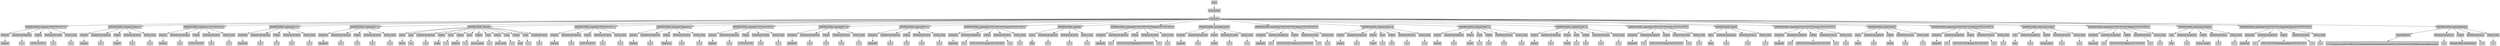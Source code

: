 digraph "Arbol de derivación" {
	bgcolor=white fontname=Helvetica fontsize=12 rankdir=TB
	node [color=lightgray fontcolor=black shape=rectangle style=filled]
	"07880ef6-793e-11ee-8f77-089798b85202" [label=Inicio color=gray]
	"07899595-793e-11ee-a2f5-089798b85202" [label="Instrucción" color=gray]
	"07899596-793e-11ee-ab12-089798b85202" [label=Instrucciones color=gray]
	"07880ef6-793e-11ee-8f77-089798b85202" -> "07899596-793e-11ee-ab12-089798b85202" [color=black]
	"07899596-793e-11ee-ab12-089798b85202" -> "07899595-793e-11ee-a2f5-089798b85202" [color=black]
	"07899597-793e-11ee-b7fc-089798b85202" [label=imprimir color=gray]
	"07899598-793e-11ee-ae69-089798b85202" [label=imprimir color=gray]
	"07899597-793e-11ee-b7fc-089798b85202" -> "07899598-793e-11ee-ae69-089798b85202" [color=black]
	"07899599-793e-11ee-9423-089798b85202" [label="Paréntesis de apertura" color=gray]
	"0789959a-793e-11ee-a6a1-089798b85202" [label="(" color=gray]
	"07899599-793e-11ee-9423-089798b85202" -> "0789959a-793e-11ee-a6a1-089798b85202" [color=black]
	"0789959b-793e-11ee-a8d5-089798b85202" [label=Cadena color=gray]
	"0789959c-793e-11ee-8426-089798b85202" [label="\"/***** ***** ***** \"" color=gray]
	"0789959b-793e-11ee-a8d5-089798b85202" -> "0789959c-793e-11ee-8426-089798b85202" [color=black]
	"0789959d-793e-11ee-bfff-089798b85202" [label="Paréntesis de cierre" color=gray]
	"0789959e-793e-11ee-8236-089798b85202" [label=")" color=gray]
	"0789959d-793e-11ee-bfff-089798b85202" -> "0789959e-793e-11ee-8236-089798b85202" [color=black]
	"0789959f-793e-11ee-a670-089798b85202" [label="Punto y coma" color=gray]
	"078995a0-793e-11ee-b44a-089798b85202" [label=";" color=gray]
	"0789959f-793e-11ee-a670-089798b85202" -> "078995a0-793e-11ee-b44a-089798b85202" [color=black]
	"0789bcaa-793e-11ee-9c64-089798b85202" [label="[INSTRUCCIÓN] - imprimir(\"\"/***** ***** ***** \"\")" color=gray]
	"0789bcaa-793e-11ee-9c64-089798b85202" -> "07899597-793e-11ee-b7fc-089798b85202" [color=black]
	"0789bcaa-793e-11ee-9c64-089798b85202" -> "07899599-793e-11ee-9423-089798b85202" [color=black]
	"0789bcaa-793e-11ee-9c64-089798b85202" -> "0789959b-793e-11ee-a8d5-089798b85202" [color=black]
	"0789bcaa-793e-11ee-9c64-089798b85202" -> "0789959d-793e-11ee-bfff-089798b85202" [color=black]
	"0789bcaa-793e-11ee-9c64-089798b85202" -> "0789959f-793e-11ee-a670-089798b85202" [color=black]
	"07899595-793e-11ee-a2f5-089798b85202" -> "0789bcaa-793e-11ee-9c64-089798b85202" [color=black]
	"0789bcab-793e-11ee-9ed0-089798b85202" [label=imprimir color=gray]
	"0789bcac-793e-11ee-adba-089798b85202" [label=imprimir color=gray]
	"0789bcab-793e-11ee-9ed0-089798b85202" -> "0789bcac-793e-11ee-adba-089798b85202" [color=black]
	"0789bcad-793e-11ee-aaa7-089798b85202" [label="Paréntesis de apertura" color=gray]
	"0789bcae-793e-11ee-aa10-089798b85202" [label="(" color=gray]
	"0789bcad-793e-11ee-aaa7-089798b85202" -> "0789bcae-793e-11ee-aa10-089798b85202" [color=black]
	"0789bcaf-793e-11ee-9d1f-089798b85202" [label=Cadena color=gray]
	"0789bcb0-793e-11ee-9248-089798b85202" [label="\"Claves\"" color=gray]
	"0789bcaf-793e-11ee-9d1f-089798b85202" -> "0789bcb0-793e-11ee-9248-089798b85202" [color=black]
	"0789bcb1-793e-11ee-9578-089798b85202" [label="Paréntesis de cierre" color=gray]
	"0789bcb2-793e-11ee-b2e4-089798b85202" [label=")" color=gray]
	"0789bcb1-793e-11ee-9578-089798b85202" -> "0789bcb2-793e-11ee-b2e4-089798b85202" [color=black]
	"0789bcb3-793e-11ee-abf1-089798b85202" [label="Punto y coma" color=gray]
	"0789bcb4-793e-11ee-b78d-089798b85202" [label=";" color=gray]
	"0789bcb3-793e-11ee-abf1-089798b85202" -> "0789bcb4-793e-11ee-b78d-089798b85202" [color=black]
	"0789bcb5-793e-11ee-8ef4-089798b85202" [label="[INSTRUCCIÓN] - imprimir(\"\"Claves\"\")" color=gray]
	"0789bcb5-793e-11ee-8ef4-089798b85202" -> "0789bcab-793e-11ee-9ed0-089798b85202" [color=black]
	"0789bcb5-793e-11ee-8ef4-089798b85202" -> "0789bcad-793e-11ee-aaa7-089798b85202" [color=black]
	"0789bcb5-793e-11ee-8ef4-089798b85202" -> "0789bcaf-793e-11ee-9d1f-089798b85202" [color=black]
	"0789bcb5-793e-11ee-8ef4-089798b85202" -> "0789bcb1-793e-11ee-9578-089798b85202" [color=black]
	"0789bcb5-793e-11ee-8ef4-089798b85202" -> "0789bcb3-793e-11ee-abf1-089798b85202" [color=black]
	"07899595-793e-11ee-a2f5-089798b85202" -> "0789bcb5-793e-11ee-8ef4-089798b85202" [color=black]
	"0789bcb6-793e-11ee-a6d3-089798b85202" [label=imprimir color=gray]
	"0789bcb7-793e-11ee-9401-089798b85202" [label=imprimir color=gray]
	"0789bcb6-793e-11ee-a6d3-089798b85202" -> "0789bcb7-793e-11ee-9401-089798b85202" [color=black]
	"0789bcb8-793e-11ee-be1c-089798b85202" [label="Paréntesis de apertura" color=gray]
	"0789bcb9-793e-11ee-9277-089798b85202" [label="(" color=gray]
	"0789bcb8-793e-11ee-be1c-089798b85202" -> "0789bcb9-793e-11ee-9277-089798b85202" [color=black]
	"0789bcba-793e-11ee-b20f-089798b85202" [label=Cadena color=gray]
	"0789bcbb-793e-11ee-9b88-089798b85202" [label="\" ***** ***** *****\"" color=gray]
	"0789bcba-793e-11ee-b20f-089798b85202" -> "0789bcbb-793e-11ee-9b88-089798b85202" [color=black]
	"0789bcbc-793e-11ee-b2ae-089798b85202" [label="Paréntesis de cierre" color=gray]
	"0789e3b1-793e-11ee-b6a8-089798b85202" [label=")" color=gray]
	"0789bcbc-793e-11ee-b2ae-089798b85202" -> "0789e3b1-793e-11ee-b6a8-089798b85202" [color=black]
	"0789e3b2-793e-11ee-b72e-089798b85202" [label="Punto y coma" color=gray]
	"0789e3b3-793e-11ee-8291-089798b85202" [label=";" color=gray]
	"0789e3b2-793e-11ee-b72e-089798b85202" -> "0789e3b3-793e-11ee-8291-089798b85202" [color=black]
	"0789e3b4-793e-11ee-a3a1-089798b85202" [label="[INSTRUCCIÓN] - imprimir(\"\" ***** ***** *****\"\")" color=gray]
	"0789e3b4-793e-11ee-a3a1-089798b85202" -> "0789bcb6-793e-11ee-a6d3-089798b85202" [color=black]
	"0789e3b4-793e-11ee-a3a1-089798b85202" -> "0789bcb8-793e-11ee-be1c-089798b85202" [color=black]
	"0789e3b4-793e-11ee-a3a1-089798b85202" -> "0789bcba-793e-11ee-b20f-089798b85202" [color=black]
	"0789e3b4-793e-11ee-a3a1-089798b85202" -> "0789bcbc-793e-11ee-b2ae-089798b85202" [color=black]
	"0789e3b4-793e-11ee-a3a1-089798b85202" -> "0789e3b2-793e-11ee-b72e-089798b85202" [color=black]
	"07899595-793e-11ee-a2f5-089798b85202" -> "0789e3b4-793e-11ee-a3a1-089798b85202" [color=black]
	"0789e3b5-793e-11ee-8abf-089798b85202" [label=imprimirln color=gray]
	"0789e3b6-793e-11ee-94de-089798b85202" [label=imprimirln color=gray]
	"0789e3b5-793e-11ee-8abf-089798b85202" -> "0789e3b6-793e-11ee-94de-089798b85202" [color=black]
	"0789e3b7-793e-11ee-bc2a-089798b85202" [label="Paréntesis de apertura" color=gray]
	"0789e3b8-793e-11ee-990d-089798b85202" [label="(" color=gray]
	"0789e3b7-793e-11ee-bc2a-089798b85202" -> "0789e3b8-793e-11ee-990d-089798b85202" [color=black]
	"0789e3b9-793e-11ee-a2c9-089798b85202" [label=Cadena color=gray]
	"0789e3ba-793e-11ee-83f2-089798b85202" [label="\" \"" color=gray]
	"0789e3b9-793e-11ee-a2c9-089798b85202" -> "0789e3ba-793e-11ee-83f2-089798b85202" [color=black]
	"0789e3bb-793e-11ee-b4ca-089798b85202" [label="Paréntesis de cierre" color=gray]
	"0789e3bc-793e-11ee-a9f8-089798b85202" [label=")" color=gray]
	"0789e3bb-793e-11ee-b4ca-089798b85202" -> "0789e3bc-793e-11ee-a9f8-089798b85202" [color=black]
	"0789e3bd-793e-11ee-91a4-089798b85202" [label="Punto y coma" color=gray]
	"0789e3be-793e-11ee-a97f-089798b85202" [label=";" color=gray]
	"0789e3bd-793e-11ee-91a4-089798b85202" -> "0789e3be-793e-11ee-a97f-089798b85202" [color=black]
	"0789e3bf-793e-11ee-a5f1-089798b85202" [label="[INSTRUCCIÓN] - imprimirln(\"\" \"\")" color=gray]
	"0789e3bf-793e-11ee-a5f1-089798b85202" -> "0789e3b5-793e-11ee-8abf-089798b85202" [color=black]
	"0789e3bf-793e-11ee-a5f1-089798b85202" -> "0789e3b7-793e-11ee-bc2a-089798b85202" [color=black]
	"0789e3bf-793e-11ee-a5f1-089798b85202" -> "0789e3b9-793e-11ee-a2c9-089798b85202" [color=black]
	"0789e3bf-793e-11ee-a5f1-089798b85202" -> "0789e3bb-793e-11ee-b4ca-089798b85202" [color=black]
	"0789e3bf-793e-11ee-a5f1-089798b85202" -> "0789e3bd-793e-11ee-91a4-089798b85202" [color=black]
	"07899595-793e-11ee-a2f5-089798b85202" -> "0789e3bf-793e-11ee-a5f1-089798b85202" [color=black]
	"0789e3c0-793e-11ee-933c-089798b85202" [label=imprimirln color=gray]
	"0789e3c1-793e-11ee-9874-089798b85202" [label=imprimirln color=gray]
	"0789e3c0-793e-11ee-933c-089798b85202" -> "0789e3c1-793e-11ee-9874-089798b85202" [color=black]
	"0789e3c2-793e-11ee-a4a3-089798b85202" [label="Paréntesis de apertura" color=gray]
	"0789e3c3-793e-11ee-99fd-089798b85202" [label="(" color=gray]
	"0789e3c2-793e-11ee-a4a3-089798b85202" -> "0789e3c3-793e-11ee-99fd-089798b85202" [color=black]
	"0789e3c4-793e-11ee-bb34-089798b85202" [label=Cadena color=gray]
	"078a0ac1-793e-11ee-b55d-089798b85202" [label="\" \"" color=gray]
	"0789e3c4-793e-11ee-bb34-089798b85202" -> "078a0ac1-793e-11ee-b55d-089798b85202" [color=black]
	"078a0ac2-793e-11ee-bbb6-089798b85202" [label="Paréntesis de cierre" color=gray]
	"078a0ac3-793e-11ee-a710-089798b85202" [label=")" color=gray]
	"078a0ac2-793e-11ee-bbb6-089798b85202" -> "078a0ac3-793e-11ee-a710-089798b85202" [color=black]
	"078a0ac4-793e-11ee-b475-089798b85202" [label="Punto y coma" color=gray]
	"078a0ac5-793e-11ee-955b-089798b85202" [label=";" color=gray]
	"078a0ac4-793e-11ee-b475-089798b85202" -> "078a0ac5-793e-11ee-955b-089798b85202" [color=black]
	"078a0ac6-793e-11ee-9d11-089798b85202" [label="[INSTRUCCIÓN] - imprimirln(\"\" \"\")" color=gray]
	"078a0ac6-793e-11ee-9d11-089798b85202" -> "0789e3c0-793e-11ee-933c-089798b85202" [color=black]
	"078a0ac6-793e-11ee-9d11-089798b85202" -> "0789e3c2-793e-11ee-a4a3-089798b85202" [color=black]
	"078a0ac6-793e-11ee-9d11-089798b85202" -> "0789e3c4-793e-11ee-bb34-089798b85202" [color=black]
	"078a0ac6-793e-11ee-9d11-089798b85202" -> "078a0ac2-793e-11ee-bbb6-089798b85202" [color=black]
	"078a0ac6-793e-11ee-9d11-089798b85202" -> "078a0ac4-793e-11ee-b475-089798b85202" [color=black]
	"07899595-793e-11ee-a2f5-089798b85202" -> "078a0ac6-793e-11ee-9d11-089798b85202" [color=black]
	"078a0ac7-793e-11ee-ba32-089798b85202" [label="[INSTRUCCIÓN] - Claves[]" color=gray]
	"078a0ac8-793e-11ee-bff0-089798b85202" [label=Claves color=gray]
	"078a0ac9-793e-11ee-b1ca-089798b85202" [label=Claves color=gray]
	"078a0ac7-793e-11ee-ba32-089798b85202" -> "078a0ac9-793e-11ee-b1ca-089798b85202" [color=black]
	"07899595-793e-11ee-a2f5-089798b85202" -> "078a0ac7-793e-11ee-ba32-089798b85202" [color=black]
	"078a0ac9-793e-11ee-b1ca-089798b85202" -> "078a0ac8-793e-11ee-bff0-089798b85202" [color=black]
	"078a0aca-793e-11ee-9bd5-089798b85202" [label=Igual color=gray]
	"078a0acb-793e-11ee-b0ae-089798b85202" [label="=" color=gray]
	"078a0aca-793e-11ee-9bd5-089798b85202" -> "078a0acb-793e-11ee-b0ae-089798b85202" [color=black]
	"078a0ac7-793e-11ee-ba32-089798b85202" -> "078a0aca-793e-11ee-9bd5-089798b85202" [color=black]
	"078a0acc-793e-11ee-a574-089798b85202" [label="Corchete de apertura" color=gray]
	"078a0acd-793e-11ee-bbf6-089798b85202" [label="[" color=gray]
	"078a0acc-793e-11ee-a574-089798b85202" -> "078a0acd-793e-11ee-bbf6-089798b85202" [color=black]
	"078a0ac7-793e-11ee-ba32-089798b85202" -> "078a0acc-793e-11ee-a574-089798b85202" [color=black]
	"078a0ace-793e-11ee-8fc9-089798b85202" [label=Cadena color=gray]
	"078a0acf-793e-11ee-932b-089798b85202" [label=Coma color=gray]
	"078a0ad0-793e-11ee-baea-089798b85202" [label=codigo color=gray]
	"078a0ad1-793e-11ee-aa12-089798b85202" [label="," color=gray]
	"078a0ac7-793e-11ee-ba32-089798b85202" -> "078a0ace-793e-11ee-8fc9-089798b85202" [color=black]
	"078a0ac7-793e-11ee-ba32-089798b85202" -> "078a0acf-793e-11ee-932b-089798b85202" [color=black]
	"078a0ace-793e-11ee-8fc9-089798b85202" -> "078a0ad0-793e-11ee-baea-089798b85202" [color=black]
	"078a0acf-793e-11ee-932b-089798b85202" -> "078a0ad1-793e-11ee-aa12-089798b85202" [color=black]
	"078a0ad2-793e-11ee-8833-089798b85202" [label=Cadena color=gray]
	"078a0ad3-793e-11ee-95bf-089798b85202" [label=Coma color=gray]
	"078a0ad4-793e-11ee-a786-089798b85202" [label=producto color=gray]
	"078a0ad5-793e-11ee-9621-089798b85202" [label="," color=gray]
	"078a0ac7-793e-11ee-ba32-089798b85202" -> "078a0ad2-793e-11ee-8833-089798b85202" [color=black]
	"078a0ac7-793e-11ee-ba32-089798b85202" -> "078a0ad3-793e-11ee-95bf-089798b85202" [color=black]
	"078a0ad2-793e-11ee-8833-089798b85202" -> "078a0ad4-793e-11ee-a786-089798b85202" [color=black]
	"078a0ad3-793e-11ee-95bf-089798b85202" -> "078a0ad5-793e-11ee-9621-089798b85202" [color=black]
	"078a31d1-793e-11ee-ac77-089798b85202" [label=Cadena color=gray]
	"078a31d2-793e-11ee-924a-089798b85202" [label=Coma color=gray]
	"078a31d3-793e-11ee-bdd5-089798b85202" [label=precio_compra color=gray]
	"078a31d4-793e-11ee-9915-089798b85202" [label="," color=gray]
	"078a0ac7-793e-11ee-ba32-089798b85202" -> "078a31d1-793e-11ee-ac77-089798b85202" [color=black]
	"078a0ac7-793e-11ee-ba32-089798b85202" -> "078a31d2-793e-11ee-924a-089798b85202" [color=black]
	"078a31d1-793e-11ee-ac77-089798b85202" -> "078a31d3-793e-11ee-bdd5-089798b85202" [color=black]
	"078a31d2-793e-11ee-924a-089798b85202" -> "078a31d4-793e-11ee-9915-089798b85202" [color=black]
	"078a31d5-793e-11ee-b639-089798b85202" [label=Cadena color=gray]
	"078a31d6-793e-11ee-92c2-089798b85202" [label=Coma color=gray]
	"078a31d7-793e-11ee-bf3e-089798b85202" [label=precio_venta color=gray]
	"078a31d8-793e-11ee-9f38-089798b85202" [label="," color=gray]
	"078a0ac7-793e-11ee-ba32-089798b85202" -> "078a31d5-793e-11ee-b639-089798b85202" [color=black]
	"078a0ac7-793e-11ee-ba32-089798b85202" -> "078a31d6-793e-11ee-92c2-089798b85202" [color=black]
	"078a31d5-793e-11ee-b639-089798b85202" -> "078a31d7-793e-11ee-bf3e-089798b85202" [color=black]
	"078a31d6-793e-11ee-92c2-089798b85202" -> "078a31d8-793e-11ee-9f38-089798b85202" [color=black]
	"078a31d9-793e-11ee-9aae-089798b85202" [label=Cadena color=gray]
	"078a31da-793e-11ee-b56a-089798b85202" [label=Coma color=gray]
	"078a31db-793e-11ee-8da3-089798b85202" [label=stock color=gray]
	"078a31dc-793e-11ee-bd33-089798b85202" [label="," color=gray]
	"078a0ac7-793e-11ee-ba32-089798b85202" -> "078a31d9-793e-11ee-9aae-089798b85202" [color=black]
	"078a0ac7-793e-11ee-ba32-089798b85202" -> "078a31da-793e-11ee-b56a-089798b85202" [color=black]
	"078a31d9-793e-11ee-9aae-089798b85202" -> "078a31db-793e-11ee-8da3-089798b85202" [color=black]
	"078a31da-793e-11ee-b56a-089798b85202" -> "078a31dc-793e-11ee-bd33-089798b85202" [color=black]
	"078a31dd-793e-11ee-bf49-089798b85202" [label="Corchete de cierre" color=gray]
	"078a31de-793e-11ee-8f11-089798b85202" [label="]" color=gray]
	"078a0ac7-793e-11ee-ba32-089798b85202" -> "078a31dd-793e-11ee-bf49-089798b85202" [color=black]
	"078a31dd-793e-11ee-bf49-089798b85202" -> "078a31de-793e-11ee-8f11-089798b85202" [color=black]
	"078a31df-793e-11ee-b8e9-089798b85202" [label=imprimir color=gray]
	"078a31e0-793e-11ee-8110-089798b85202" [label=imprimir color=gray]
	"078a31df-793e-11ee-b8e9-089798b85202" -> "078a31e0-793e-11ee-8110-089798b85202" [color=black]
	"078a31e1-793e-11ee-b7d3-089798b85202" [label="Paréntesis de apertura" color=gray]
	"078a31e2-793e-11ee-8e2b-089798b85202" [label="(" color=gray]
	"078a31e1-793e-11ee-b7d3-089798b85202" -> "078a31e2-793e-11ee-8e2b-089798b85202" [color=black]
	"078a31e3-793e-11ee-9c56-089798b85202" [label=Cadena color=gray]
	"078a58e4-793e-11ee-ab6c-089798b85202" [label="\"/***** ***** ***** \"" color=gray]
	"078a31e3-793e-11ee-9c56-089798b85202" -> "078a58e4-793e-11ee-ab6c-089798b85202" [color=black]
	"078a58e5-793e-11ee-be99-089798b85202" [label="Paréntesis de cierre" color=gray]
	"078a58e6-793e-11ee-abb4-089798b85202" [label=")" color=gray]
	"078a58e5-793e-11ee-be99-089798b85202" -> "078a58e6-793e-11ee-abb4-089798b85202" [color=black]
	"078a58e7-793e-11ee-a5b0-089798b85202" [label="Punto y coma" color=gray]
	"078a58e8-793e-11ee-b052-089798b85202" [label=";" color=gray]
	"078a58e7-793e-11ee-a5b0-089798b85202" -> "078a58e8-793e-11ee-b052-089798b85202" [color=black]
	"078a58e9-793e-11ee-b5f7-089798b85202" [label="[INSTRUCCIÓN] - imprimir(\"\"/***** ***** ***** \"\")" color=gray]
	"078a58e9-793e-11ee-b5f7-089798b85202" -> "078a31df-793e-11ee-b8e9-089798b85202" [color=black]
	"078a58e9-793e-11ee-b5f7-089798b85202" -> "078a31e1-793e-11ee-b7d3-089798b85202" [color=black]
	"078a58e9-793e-11ee-b5f7-089798b85202" -> "078a31e3-793e-11ee-9c56-089798b85202" [color=black]
	"078a58e9-793e-11ee-b5f7-089798b85202" -> "078a58e5-793e-11ee-be99-089798b85202" [color=black]
	"078a58e9-793e-11ee-b5f7-089798b85202" -> "078a58e7-793e-11ee-a5b0-089798b85202" [color=black]
	"07899595-793e-11ee-a2f5-089798b85202" -> "078a58e9-793e-11ee-b5f7-089798b85202" [color=black]
	"078a58ea-793e-11ee-bfe2-089798b85202" [label=imprimir color=gray]
	"078a58eb-793e-11ee-91d8-089798b85202" [label=imprimir color=gray]
	"078a58ea-793e-11ee-bfe2-089798b85202" -> "078a58eb-793e-11ee-91d8-089798b85202" [color=black]
	"078a58ec-793e-11ee-9fd1-089798b85202" [label="Paréntesis de apertura" color=gray]
	"078a58ed-793e-11ee-a22a-089798b85202" [label="(" color=gray]
	"078a58ec-793e-11ee-9fd1-089798b85202" -> "078a58ed-793e-11ee-a22a-089798b85202" [color=black]
	"078a58ee-793e-11ee-aa43-089798b85202" [label=Cadena color=gray]
	"078a58ef-793e-11ee-a3bf-089798b85202" [label="\"Registros\"" color=gray]
	"078a58ee-793e-11ee-aa43-089798b85202" -> "078a58ef-793e-11ee-a3bf-089798b85202" [color=black]
	"078a58f0-793e-11ee-a165-089798b85202" [label="Paréntesis de cierre" color=gray]
	"078a58f1-793e-11ee-8c25-089798b85202" [label=")" color=gray]
	"078a58f0-793e-11ee-a165-089798b85202" -> "078a58f1-793e-11ee-8c25-089798b85202" [color=black]
	"078a58f2-793e-11ee-85a3-089798b85202" [label="Punto y coma" color=gray]
	"078a58f3-793e-11ee-879b-089798b85202" [label=";" color=gray]
	"078a58f2-793e-11ee-85a3-089798b85202" -> "078a58f3-793e-11ee-879b-089798b85202" [color=black]
	"078a58f4-793e-11ee-880b-089798b85202" [label="[INSTRUCCIÓN] - imprimir(\"\"Registros\"\")" color=gray]
	"078a58f4-793e-11ee-880b-089798b85202" -> "078a58ea-793e-11ee-bfe2-089798b85202" [color=black]
	"078a58f4-793e-11ee-880b-089798b85202" -> "078a58ec-793e-11ee-9fd1-089798b85202" [color=black]
	"078a58f4-793e-11ee-880b-089798b85202" -> "078a58ee-793e-11ee-aa43-089798b85202" [color=black]
	"078a58f4-793e-11ee-880b-089798b85202" -> "078a58f0-793e-11ee-a165-089798b85202" [color=black]
	"078a58f4-793e-11ee-880b-089798b85202" -> "078a58f2-793e-11ee-85a3-089798b85202" [color=black]
	"07899595-793e-11ee-a2f5-089798b85202" -> "078a58f4-793e-11ee-880b-089798b85202" [color=black]
	"078a58f5-793e-11ee-81ce-089798b85202" [label=imprimir color=gray]
	"078a7ff2-793e-11ee-ac9f-089798b85202" [label=imprimir color=gray]
	"078a58f5-793e-11ee-81ce-089798b85202" -> "078a7ff2-793e-11ee-ac9f-089798b85202" [color=black]
	"078a7ff3-793e-11ee-870f-089798b85202" [label="Paréntesis de apertura" color=gray]
	"078a7ff4-793e-11ee-822f-089798b85202" [label="(" color=gray]
	"078a7ff3-793e-11ee-870f-089798b85202" -> "078a7ff4-793e-11ee-822f-089798b85202" [color=black]
	"078a7ff5-793e-11ee-a6f2-089798b85202" [label=Cadena color=gray]
	"078a7ff6-793e-11ee-9094-089798b85202" [label="\" ***** ***** *****\"" color=gray]
	"078a7ff5-793e-11ee-a6f2-089798b85202" -> "078a7ff6-793e-11ee-9094-089798b85202" [color=black]
	"078a7ff7-793e-11ee-9635-089798b85202" [label="Paréntesis de cierre" color=gray]
	"078a7ff8-793e-11ee-9292-089798b85202" [label=")" color=gray]
	"078a7ff7-793e-11ee-9635-089798b85202" -> "078a7ff8-793e-11ee-9292-089798b85202" [color=black]
	"078a7ff9-793e-11ee-a1d8-089798b85202" [label="Punto y coma" color=gray]
	"078a7ffa-793e-11ee-80af-089798b85202" [label=";" color=gray]
	"078a7ff9-793e-11ee-a1d8-089798b85202" -> "078a7ffa-793e-11ee-80af-089798b85202" [color=black]
	"078a7ffb-793e-11ee-8d5b-089798b85202" [label="[INSTRUCCIÓN] - imprimir(\"\" ***** ***** *****\"\")" color=gray]
	"078a7ffb-793e-11ee-8d5b-089798b85202" -> "078a58f5-793e-11ee-81ce-089798b85202" [color=black]
	"078a7ffb-793e-11ee-8d5b-089798b85202" -> "078a7ff3-793e-11ee-870f-089798b85202" [color=black]
	"078a7ffb-793e-11ee-8d5b-089798b85202" -> "078a7ff5-793e-11ee-a6f2-089798b85202" [color=black]
	"078a7ffb-793e-11ee-8d5b-089798b85202" -> "078a7ff7-793e-11ee-9635-089798b85202" [color=black]
	"078a7ffb-793e-11ee-8d5b-089798b85202" -> "078a7ff9-793e-11ee-a1d8-089798b85202" [color=black]
	"07899595-793e-11ee-a2f5-089798b85202" -> "078a7ffb-793e-11ee-8d5b-089798b85202" [color=black]
	"078a7ffc-793e-11ee-9187-089798b85202" [label=imprimirln color=gray]
	"078a7ffd-793e-11ee-8e49-089798b85202" [label=imprimirln color=gray]
	"078a7ffc-793e-11ee-9187-089798b85202" -> "078a7ffd-793e-11ee-8e49-089798b85202" [color=black]
	"078a7ffe-793e-11ee-b6bd-089798b85202" [label="Paréntesis de apertura" color=gray]
	"078a7fff-793e-11ee-a321-089798b85202" [label="(" color=gray]
	"078a7ffe-793e-11ee-b6bd-089798b85202" -> "078a7fff-793e-11ee-a321-089798b85202" [color=black]
	"078a8000-793e-11ee-9261-089798b85202" [label=Cadena color=gray]
	"078a8001-793e-11ee-90c3-089798b85202" [label="\" \"" color=gray]
	"078a8000-793e-11ee-9261-089798b85202" -> "078a8001-793e-11ee-90c3-089798b85202" [color=black]
	"078a8002-793e-11ee-870b-089798b85202" [label="Paréntesis de cierre" color=gray]
	"078a8003-793e-11ee-80d1-089798b85202" [label=")" color=gray]
	"078a8002-793e-11ee-870b-089798b85202" -> "078a8003-793e-11ee-80d1-089798b85202" [color=black]
	"078a8004-793e-11ee-a88e-089798b85202" [label="Punto y coma" color=gray]
	"078a8005-793e-11ee-ad8c-089798b85202" [label=";" color=gray]
	"078a8004-793e-11ee-a88e-089798b85202" -> "078a8005-793e-11ee-ad8c-089798b85202" [color=black]
	"078aa71f-793e-11ee-87b2-089798b85202" [label="[INSTRUCCIÓN] - imprimirln(\"\" \"\")" color=gray]
	"078aa71f-793e-11ee-87b2-089798b85202" -> "078a7ffc-793e-11ee-9187-089798b85202" [color=black]
	"078aa71f-793e-11ee-87b2-089798b85202" -> "078a7ffe-793e-11ee-b6bd-089798b85202" [color=black]
	"078aa71f-793e-11ee-87b2-089798b85202" -> "078a8000-793e-11ee-9261-089798b85202" [color=black]
	"078aa71f-793e-11ee-87b2-089798b85202" -> "078a8002-793e-11ee-870b-089798b85202" [color=black]
	"078aa71f-793e-11ee-87b2-089798b85202" -> "078a8004-793e-11ee-a88e-089798b85202" [color=black]
	"07899595-793e-11ee-a2f5-089798b85202" -> "078aa71f-793e-11ee-87b2-089798b85202" [color=black]
	"078aa720-793e-11ee-b041-089798b85202" [label=imprimirln color=gray]
	"078aa721-793e-11ee-8860-089798b85202" [label=imprimirln color=gray]
	"078aa720-793e-11ee-b041-089798b85202" -> "078aa721-793e-11ee-8860-089798b85202" [color=black]
	"078aa722-793e-11ee-be81-089798b85202" [label="Paréntesis de apertura" color=gray]
	"078aa723-793e-11ee-9aa4-089798b85202" [label="(" color=gray]
	"078aa722-793e-11ee-be81-089798b85202" -> "078aa723-793e-11ee-9aa4-089798b85202" [color=black]
	"078aa724-793e-11ee-96df-089798b85202" [label=Cadena color=gray]
	"078aa725-793e-11ee-aedc-089798b85202" [label="\" \"" color=gray]
	"078aa724-793e-11ee-96df-089798b85202" -> "078aa725-793e-11ee-aedc-089798b85202" [color=black]
	"078aa726-793e-11ee-a29a-089798b85202" [label="Paréntesis de cierre" color=gray]
	"078aa727-793e-11ee-8eb7-089798b85202" [label=")" color=gray]
	"078aa726-793e-11ee-a29a-089798b85202" -> "078aa727-793e-11ee-8eb7-089798b85202" [color=black]
	"078aa728-793e-11ee-98c6-089798b85202" [label="Punto y coma" color=gray]
	"078aa729-793e-11ee-9d69-089798b85202" [label=";" color=gray]
	"078aa728-793e-11ee-98c6-089798b85202" -> "078aa729-793e-11ee-9d69-089798b85202" [color=black]
	"078aa72a-793e-11ee-be18-089798b85202" [label="[INSTRUCCIÓN] - imprimirln(\"\" \"\")" color=gray]
	"078aa72a-793e-11ee-be18-089798b85202" -> "078aa720-793e-11ee-b041-089798b85202" [color=black]
	"078aa72a-793e-11ee-be18-089798b85202" -> "078aa722-793e-11ee-be81-089798b85202" [color=black]
	"078aa72a-793e-11ee-be18-089798b85202" -> "078aa724-793e-11ee-96df-089798b85202" [color=black]
	"078aa72a-793e-11ee-be18-089798b85202" -> "078aa726-793e-11ee-a29a-089798b85202" [color=black]
	"078aa72a-793e-11ee-be18-089798b85202" -> "078aa728-793e-11ee-98c6-089798b85202" [color=black]
	"07899595-793e-11ee-a2f5-089798b85202" -> "078aa72a-793e-11ee-be18-089798b85202" [color=black]
	"078ace15-793e-11ee-a2fd-089798b85202" [label=imprimirln color=gray]
	"078ace16-793e-11ee-98a1-089798b85202" [label=imprimirln color=gray]
	"078ace15-793e-11ee-a2fd-089798b85202" -> "078ace16-793e-11ee-98a1-089798b85202" [color=black]
	"078ace17-793e-11ee-95fb-089798b85202" [label="Paréntesis de apertura" color=gray]
	"078ace18-793e-11ee-9e18-089798b85202" [label="(" color=gray]
	"078ace17-793e-11ee-95fb-089798b85202" -> "078ace18-793e-11ee-9e18-089798b85202" [color=black]
	"078ace19-793e-11ee-aea9-089798b85202" [label=Cadena color=gray]
	"078ace1a-793e-11ee-b9f3-089798b85202" [label="\"/***** ***** ***** Conteo ***** ***** *****\"" color=gray]
	"078ace19-793e-11ee-aea9-089798b85202" -> "078ace1a-793e-11ee-b9f3-089798b85202" [color=black]
	"078ace1b-793e-11ee-9945-089798b85202" [label="Paréntesis de cierre" color=gray]
	"078ace1c-793e-11ee-bc7d-089798b85202" [label=")" color=gray]
	"078ace1b-793e-11ee-9945-089798b85202" -> "078ace1c-793e-11ee-bc7d-089798b85202" [color=black]
	"078ace1d-793e-11ee-bfca-089798b85202" [label="Punto y coma" color=gray]
	"078ace1e-793e-11ee-82ce-089798b85202" [label=";" color=gray]
	"078ace1d-793e-11ee-bfca-089798b85202" -> "078ace1e-793e-11ee-82ce-089798b85202" [color=black]
	"078ace1f-793e-11ee-903c-089798b85202" [label="[INSTRUCCIÓN] - imprimirln(\"\"/***** ***** ***** Conteo ***** ***** *****\"\")" color=gray]
	"078ace1f-793e-11ee-903c-089798b85202" -> "078ace15-793e-11ee-a2fd-089798b85202" [color=black]
	"078ace1f-793e-11ee-903c-089798b85202" -> "078ace17-793e-11ee-95fb-089798b85202" [color=black]
	"078ace1f-793e-11ee-903c-089798b85202" -> "078ace19-793e-11ee-aea9-089798b85202" [color=black]
	"078ace1f-793e-11ee-903c-089798b85202" -> "078ace1b-793e-11ee-9945-089798b85202" [color=black]
	"078ace1f-793e-11ee-903c-089798b85202" -> "078ace1d-793e-11ee-bfca-089798b85202" [color=black]
	"07899595-793e-11ee-a2f5-089798b85202" -> "078ace1f-793e-11ee-903c-089798b85202" [color=black]
	"078ace20-793e-11ee-864c-089798b85202" [label=conteo color=gray]
	"078ace21-793e-11ee-87ff-089798b85202" [label=500 color=gray]
	"078ace22-793e-11ee-bdac-089798b85202" [label="Paréntesis de apertura" color=gray]
	"078ace23-793e-11ee-b209-089798b85202" [label="(" color=gray]
	"078ace24-793e-11ee-bc66-089798b85202" [label="Paréntesis de cierre" color=gray]
	"078ace25-793e-11ee-9667-089798b85202" [label=")" color=gray]
	"078ace26-793e-11ee-8f16-089798b85202" [label="Punto y coma" color=gray]
	"078ace27-793e-11ee-8277-089798b85202" [label=";" color=gray]
	"078ace28-793e-11ee-b665-089798b85202" [label="[INSTRUCCIÓN] - conteo())" color=gray]
	"078ace20-793e-11ee-864c-089798b85202" -> "078ace21-793e-11ee-87ff-089798b85202" [color=black]
	"078ace22-793e-11ee-bdac-089798b85202" -> "078ace23-793e-11ee-b209-089798b85202" [color=black]
	"078ace24-793e-11ee-bc66-089798b85202" -> "078ace25-793e-11ee-9667-089798b85202" [color=black]
	"078ace26-793e-11ee-8f16-089798b85202" -> "078ace27-793e-11ee-8277-089798b85202" [color=black]
	"078ace28-793e-11ee-b665-089798b85202" -> "078ace20-793e-11ee-864c-089798b85202" [color=black]
	"078ace28-793e-11ee-b665-089798b85202" -> "078ace22-793e-11ee-bdac-089798b85202" [color=black]
	"078ace28-793e-11ee-b665-089798b85202" -> "078ace24-793e-11ee-bc66-089798b85202" [color=black]
	"078ace28-793e-11ee-b665-089798b85202" -> "078ace26-793e-11ee-8f16-089798b85202" [color=black]
	"07899595-793e-11ee-a2f5-089798b85202" -> "078ace28-793e-11ee-b665-089798b85202" [color=black]
	"078af527-793e-11ee-ae68-089798b85202" [label=imprimirln color=gray]
	"078af528-793e-11ee-9869-089798b85202" [label=imprimirln color=gray]
	"078af527-793e-11ee-ae68-089798b85202" -> "078af528-793e-11ee-9869-089798b85202" [color=black]
	"078af529-793e-11ee-b07b-089798b85202" [label="Paréntesis de apertura" color=gray]
	"078af52a-793e-11ee-bc36-089798b85202" [label="(" color=gray]
	"078af529-793e-11ee-b07b-089798b85202" -> "078af52a-793e-11ee-bc36-089798b85202" [color=black]
	"078af52b-793e-11ee-b731-089798b85202" [label=Cadena color=gray]
	"078af52c-793e-11ee-a6bd-089798b85202" [label="\"/***** ***** ***** Promedio ***** ***** *****\"" color=gray]
	"078af52b-793e-11ee-b731-089798b85202" -> "078af52c-793e-11ee-a6bd-089798b85202" [color=black]
	"078af52d-793e-11ee-8654-089798b85202" [label="Paréntesis de cierre" color=gray]
	"078af52e-793e-11ee-8bbc-089798b85202" [label=")" color=gray]
	"078af52d-793e-11ee-8654-089798b85202" -> "078af52e-793e-11ee-8bbc-089798b85202" [color=black]
	"078af52f-793e-11ee-8c1e-089798b85202" [label="Punto y coma" color=gray]
	"078af530-793e-11ee-bbb7-089798b85202" [label=";" color=gray]
	"078af52f-793e-11ee-8c1e-089798b85202" -> "078af530-793e-11ee-bbb7-089798b85202" [color=black]
	"078af531-793e-11ee-96d7-089798b85202" [label="[INSTRUCCIÓN] - imprimirln(\"\"/***** ***** ***** Promedio ***** ***** *****\"\")" color=gray]
	"078af531-793e-11ee-96d7-089798b85202" -> "078af527-793e-11ee-ae68-089798b85202" [color=black]
	"078af531-793e-11ee-96d7-089798b85202" -> "078af529-793e-11ee-b07b-089798b85202" [color=black]
	"078af531-793e-11ee-96d7-089798b85202" -> "078af52b-793e-11ee-b731-089798b85202" [color=black]
	"078af531-793e-11ee-96d7-089798b85202" -> "078af52d-793e-11ee-8654-089798b85202" [color=black]
	"078af531-793e-11ee-96d7-089798b85202" -> "078af52f-793e-11ee-8c1e-089798b85202" [color=black]
	"07899595-793e-11ee-a2f5-089798b85202" -> "078af531-793e-11ee-96d7-089798b85202" [color=black]
	"078af532-793e-11ee-a0c2-089798b85202" [label=promedio color=gray]
	"078af533-793e-11ee-903d-089798b85202" [label=promedio color=gray]
	"078af532-793e-11ee-a0c2-089798b85202" -> "078af533-793e-11ee-903d-089798b85202" [color=black]
	"078af534-793e-11ee-917a-089798b85202" [label="Paréntesis de apertura" color=gray]
	"078af535-793e-11ee-b3c1-089798b85202" [label="(" color=gray]
	"078af534-793e-11ee-917a-089798b85202" -> "078af535-793e-11ee-b3c1-089798b85202" [color=black]
	"078af536-793e-11ee-8339-089798b85202" [label=Cadena color=gray]
	"078af537-793e-11ee-8dcf-089798b85202" [label="\"stock\"" color=gray]
	"078af536-793e-11ee-8339-089798b85202" -> "078af537-793e-11ee-8dcf-089798b85202" [color=black]
	"078af538-793e-11ee-a957-089798b85202" [label="Paréntesis de cierre" color=gray]
	"078af539-793e-11ee-81a8-089798b85202" [label=")" color=gray]
	"078af538-793e-11ee-a957-089798b85202" -> "078af539-793e-11ee-81a8-089798b85202" [color=black]
	"078af53a-793e-11ee-b3f0-089798b85202" [label="Punto y coma" color=gray]
	"078af53b-793e-11ee-8fdb-089798b85202" [label=";" color=gray]
	"078af53a-793e-11ee-b3f0-089798b85202" -> "078af53b-793e-11ee-8fdb-089798b85202" [color=black]
	"078af53c-793e-11ee-b36c-089798b85202" [label="[INSTRUCCIÓN] - promedio(\"stock\")" color=gray]
	"078af53c-793e-11ee-b36c-089798b85202" -> "078af532-793e-11ee-a0c2-089798b85202" [color=black]
	"078af53c-793e-11ee-b36c-089798b85202" -> "078af534-793e-11ee-917a-089798b85202" [color=black]
	"078af53c-793e-11ee-b36c-089798b85202" -> "078af536-793e-11ee-8339-089798b85202" [color=black]
	"078af53c-793e-11ee-b36c-089798b85202" -> "078af538-793e-11ee-a957-089798b85202" [color=black]
	"078af53c-793e-11ee-b36c-089798b85202" -> "078af53a-793e-11ee-b3f0-089798b85202" [color=black]
	"07899595-793e-11ee-a2f5-089798b85202" -> "078af53c-793e-11ee-b36c-089798b85202" [color=black]
	"078b1c34-793e-11ee-8323-089798b85202" [label=imprimirln color=gray]
	"078b1c35-793e-11ee-95b3-089798b85202" [label=imprimirln color=gray]
	"078b1c34-793e-11ee-8323-089798b85202" -> "078b1c35-793e-11ee-95b3-089798b85202" [color=black]
	"078b1c36-793e-11ee-a04a-089798b85202" [label="Paréntesis de apertura" color=gray]
	"078b1c37-793e-11ee-8aad-089798b85202" [label="(" color=gray]
	"078b1c36-793e-11ee-a04a-089798b85202" -> "078b1c37-793e-11ee-8aad-089798b85202" [color=black]
	"078b1c38-793e-11ee-ba11-089798b85202" [label=Cadena color=gray]
	"078b1c39-793e-11ee-b849-089798b85202" [label="\"/***** ***** ***** Contar si ***** ***** *****\"" color=gray]
	"078b1c38-793e-11ee-ba11-089798b85202" -> "078b1c39-793e-11ee-b849-089798b85202" [color=black]
	"078b1c3a-793e-11ee-9c1e-089798b85202" [label="Paréntesis de cierre" color=gray]
	"078b1c3b-793e-11ee-ac2d-089798b85202" [label=")" color=gray]
	"078b1c3a-793e-11ee-9c1e-089798b85202" -> "078b1c3b-793e-11ee-ac2d-089798b85202" [color=black]
	"078b1c3c-793e-11ee-b123-089798b85202" [label="Punto y coma" color=gray]
	"078b1c3d-793e-11ee-ba23-089798b85202" [label=";" color=gray]
	"078b1c3c-793e-11ee-b123-089798b85202" -> "078b1c3d-793e-11ee-ba23-089798b85202" [color=black]
	"078b1c3e-793e-11ee-bb39-089798b85202" [label="[INSTRUCCIÓN] - imprimirln(\"\"/***** ***** ***** Contar si ***** ***** *****\"\")" color=gray]
	"078b1c3e-793e-11ee-bb39-089798b85202" -> "078b1c34-793e-11ee-8323-089798b85202" [color=black]
	"078b1c3e-793e-11ee-bb39-089798b85202" -> "078b1c36-793e-11ee-a04a-089798b85202" [color=black]
	"078b1c3e-793e-11ee-bb39-089798b85202" -> "078b1c38-793e-11ee-ba11-089798b85202" [color=black]
	"078b1c3e-793e-11ee-bb39-089798b85202" -> "078b1c3a-793e-11ee-9c1e-089798b85202" [color=black]
	"078b1c3e-793e-11ee-bb39-089798b85202" -> "078b1c3c-793e-11ee-b123-089798b85202" [color=black]
	"07899595-793e-11ee-a2f5-089798b85202" -> "078b1c3e-793e-11ee-bb39-089798b85202" [color=black]
	"078b1c3f-793e-11ee-be34-089798b85202" [label=contarsi color=gray]
	"078b1c40-793e-11ee-8415-089798b85202" [label=contarsi color=gray]
	"078b1c3f-793e-11ee-be34-089798b85202" -> "078b1c40-793e-11ee-8415-089798b85202" [color=black]
	"078b1c41-793e-11ee-9fd8-089798b85202" [label="Paréntesis de apertura" color=gray]
	"078b1c42-793e-11ee-a225-089798b85202" [label="(" color=gray]
	"078b1c41-793e-11ee-9fd8-089798b85202" -> "078b1c42-793e-11ee-a225-089798b85202" [color=black]
	"078b1c43-793e-11ee-af0f-089798b85202" [label=Cadena color=gray]
	"078b1c44-793e-11ee-8938-089798b85202" [label="\"stock\"" color=gray]
	"078b1c43-793e-11ee-af0f-089798b85202" -> "078b1c44-793e-11ee-8938-089798b85202" [color=black]
	"078b1c45-793e-11ee-abb5-089798b85202" [label=Coma color=gray]
	"078b1c46-793e-11ee-b108-089798b85202" [label="," color=gray]
	"078b1c45-793e-11ee-abb5-089798b85202" -> "078b1c46-793e-11ee-b108-089798b85202" [color=black]
	"078b1c47-793e-11ee-8efe-089798b85202" [label=Cadena color=gray]
	"078b1c48-793e-11ee-a276-089798b85202" [label=0 color=gray]
	"078b1c47-793e-11ee-8efe-089798b85202" -> "078b1c48-793e-11ee-a276-089798b85202" [color=black]
	"078b4345-793e-11ee-849b-089798b85202" [label="Paréntesis de cierre" color=gray]
	"078b4346-793e-11ee-b518-089798b85202" [label=")" color=gray]
	"078b4345-793e-11ee-849b-089798b85202" -> "078b4346-793e-11ee-b518-089798b85202" [color=black]
	"078b4347-793e-11ee-aa12-089798b85202" [label="Punto y coma" color=gray]
	"078b4348-793e-11ee-9c9e-089798b85202" [label=";" color=gray]
	"078b4347-793e-11ee-aa12-089798b85202" -> "078b4348-793e-11ee-9c9e-089798b85202" [color=black]
	"078b4349-793e-11ee-9c8b-089798b85202" [label="[INSTRUCCIÓN] - contarsi(\"stock\", 0)" color=gray]
	"078b4349-793e-11ee-9c8b-089798b85202" -> "078b1c3f-793e-11ee-be34-089798b85202" [color=black]
	"078b4349-793e-11ee-9c8b-089798b85202" -> "078b1c41-793e-11ee-9fd8-089798b85202" [color=black]
	"078b4349-793e-11ee-9c8b-089798b85202" -> "078b1c43-793e-11ee-af0f-089798b85202" [color=black]
	"078b4349-793e-11ee-9c8b-089798b85202" -> "078b1c45-793e-11ee-abb5-089798b85202" [color=black]
	"078b4349-793e-11ee-9c8b-089798b85202" -> "078b1c47-793e-11ee-8efe-089798b85202" [color=black]
	"078b4349-793e-11ee-9c8b-089798b85202" -> "078b4345-793e-11ee-849b-089798b85202" [color=black]
	"078b4349-793e-11ee-9c8b-089798b85202" -> "078b4347-793e-11ee-aa12-089798b85202" [color=black]
	"07899595-793e-11ee-a2f5-089798b85202" -> "078b4349-793e-11ee-9c8b-089798b85202" [color=black]
	"078b434a-793e-11ee-a68f-089798b85202" [label=contarsi color=gray]
	"078b434b-793e-11ee-89b2-089798b85202" [label=contarsi color=gray]
	"078b434a-793e-11ee-a68f-089798b85202" -> "078b434b-793e-11ee-89b2-089798b85202" [color=black]
	"078b434c-793e-11ee-980e-089798b85202" [label="Paréntesis de apertura" color=gray]
	"078b434d-793e-11ee-8dd9-089798b85202" [label="(" color=gray]
	"078b434c-793e-11ee-980e-089798b85202" -> "078b434d-793e-11ee-8dd9-089798b85202" [color=black]
	"078b434e-793e-11ee-b092-089798b85202" [label=Cadena color=gray]
	"078b434f-793e-11ee-aab2-089798b85202" [label="\"stock\"" color=gray]
	"078b434e-793e-11ee-b092-089798b85202" -> "078b434f-793e-11ee-aab2-089798b85202" [color=black]
	"078b4350-793e-11ee-b2e0-089798b85202" [label=Coma color=gray]
	"078b4351-793e-11ee-a15a-089798b85202" [label="," color=gray]
	"078b4350-793e-11ee-b2e0-089798b85202" -> "078b4351-793e-11ee-a15a-089798b85202" [color=black]
	"078b4352-793e-11ee-947b-089798b85202" [label=Cadena color=gray]
	"078b4353-793e-11ee-8d01-089798b85202" [label=1 color=gray]
	"078b4352-793e-11ee-947b-089798b85202" -> "078b4353-793e-11ee-8d01-089798b85202" [color=black]
	"078b4354-793e-11ee-9fa7-089798b85202" [label="Paréntesis de cierre" color=gray]
	"078b4355-793e-11ee-bdad-089798b85202" [label=")" color=gray]
	"078b4354-793e-11ee-9fa7-089798b85202" -> "078b4355-793e-11ee-bdad-089798b85202" [color=black]
	"078b4356-793e-11ee-b5d7-089798b85202" [label="Punto y coma" color=gray]
	"078b4357-793e-11ee-a763-089798b85202" [label=";" color=gray]
	"078b4356-793e-11ee-b5d7-089798b85202" -> "078b4357-793e-11ee-a763-089798b85202" [color=black]
	"078b4358-793e-11ee-8260-089798b85202" [label="[INSTRUCCIÓN] - contarsi(\"stock\", 1)" color=gray]
	"078b4358-793e-11ee-8260-089798b85202" -> "078b434a-793e-11ee-a68f-089798b85202" [color=black]
	"078b4358-793e-11ee-8260-089798b85202" -> "078b434c-793e-11ee-980e-089798b85202" [color=black]
	"078b4358-793e-11ee-8260-089798b85202" -> "078b434e-793e-11ee-b092-089798b85202" [color=black]
	"078b4358-793e-11ee-8260-089798b85202" -> "078b4350-793e-11ee-b2e0-089798b85202" [color=black]
	"078b4358-793e-11ee-8260-089798b85202" -> "078b4352-793e-11ee-947b-089798b85202" [color=black]
	"078b4358-793e-11ee-8260-089798b85202" -> "078b4354-793e-11ee-9fa7-089798b85202" [color=black]
	"078b4358-793e-11ee-8260-089798b85202" -> "078b4356-793e-11ee-b5d7-089798b85202" [color=black]
	"07899595-793e-11ee-a2f5-089798b85202" -> "078b4358-793e-11ee-8260-089798b85202" [color=black]
	"078b6a55-793e-11ee-923d-089798b85202" [label=contarsi color=gray]
	"078b6a56-793e-11ee-b482-089798b85202" [label=contarsi color=gray]
	"078b6a55-793e-11ee-923d-089798b85202" -> "078b6a56-793e-11ee-b482-089798b85202" [color=black]
	"078b6a57-793e-11ee-8dee-089798b85202" [label="Paréntesis de apertura" color=gray]
	"078b6a58-793e-11ee-9968-089798b85202" [label="(" color=gray]
	"078b6a57-793e-11ee-8dee-089798b85202" -> "078b6a58-793e-11ee-9968-089798b85202" [color=black]
	"078b6a59-793e-11ee-a6a0-089798b85202" [label=Cadena color=gray]
	"078b6a5a-793e-11ee-9820-089798b85202" [label="\"stock\"" color=gray]
	"078b6a59-793e-11ee-a6a0-089798b85202" -> "078b6a5a-793e-11ee-9820-089798b85202" [color=black]
	"078b6a5b-793e-11ee-8139-089798b85202" [label=Coma color=gray]
	"078b6a5c-793e-11ee-83bc-089798b85202" [label="," color=gray]
	"078b6a5b-793e-11ee-8139-089798b85202" -> "078b6a5c-793e-11ee-83bc-089798b85202" [color=black]
	"078b6a5d-793e-11ee-861a-089798b85202" [label=Cadena color=gray]
	"078b6a5e-793e-11ee-a3d8-089798b85202" [label=2 color=gray]
	"078b6a5d-793e-11ee-861a-089798b85202" -> "078b6a5e-793e-11ee-a3d8-089798b85202" [color=black]
	"078b6a5f-793e-11ee-88b8-089798b85202" [label="Paréntesis de cierre" color=gray]
	"078b6a60-793e-11ee-9791-089798b85202" [label=")" color=gray]
	"078b6a5f-793e-11ee-88b8-089798b85202" -> "078b6a60-793e-11ee-9791-089798b85202" [color=black]
	"078b6a61-793e-11ee-ad13-089798b85202" [label="Punto y coma" color=gray]
	"078b6a62-793e-11ee-abc6-089798b85202" [label=";" color=gray]
	"078b6a61-793e-11ee-ad13-089798b85202" -> "078b6a62-793e-11ee-abc6-089798b85202" [color=black]
	"078b6a63-793e-11ee-a94c-089798b85202" [label="[INSTRUCCIÓN] - contarsi(\"stock\", 2)" color=gray]
	"078b6a63-793e-11ee-a94c-089798b85202" -> "078b6a55-793e-11ee-923d-089798b85202" [color=black]
	"078b6a63-793e-11ee-a94c-089798b85202" -> "078b6a57-793e-11ee-8dee-089798b85202" [color=black]
	"078b6a63-793e-11ee-a94c-089798b85202" -> "078b6a59-793e-11ee-a6a0-089798b85202" [color=black]
	"078b6a63-793e-11ee-a94c-089798b85202" -> "078b6a5b-793e-11ee-8139-089798b85202" [color=black]
	"078b6a63-793e-11ee-a94c-089798b85202" -> "078b6a5d-793e-11ee-861a-089798b85202" [color=black]
	"078b6a63-793e-11ee-a94c-089798b85202" -> "078b6a5f-793e-11ee-88b8-089798b85202" [color=black]
	"078b6a63-793e-11ee-a94c-089798b85202" -> "078b6a61-793e-11ee-ad13-089798b85202" [color=black]
	"07899595-793e-11ee-a2f5-089798b85202" -> "078b6a63-793e-11ee-a94c-089798b85202" [color=black]
	"078b6a64-793e-11ee-86bb-089798b85202" [label=imprimirln color=gray]
	"078b6a65-793e-11ee-90eb-089798b85202" [label=imprimirln color=gray]
	"078b6a64-793e-11ee-86bb-089798b85202" -> "078b6a65-793e-11ee-90eb-089798b85202" [color=black]
	"078b6a66-793e-11ee-8f1a-089798b85202" [label="Paréntesis de apertura" color=gray]
	"078b6a67-793e-11ee-9f98-089798b85202" [label="(" color=gray]
	"078b6a66-793e-11ee-8f1a-089798b85202" -> "078b6a67-793e-11ee-9f98-089798b85202" [color=black]
	"078b6a68-793e-11ee-ace0-089798b85202" [label=Cadena color=gray]
	"078b6a69-793e-11ee-81bd-089798b85202" [label="\"/***** ***** ***** Datos ***** ***** *****\"" color=gray]
	"078b6a68-793e-11ee-ace0-089798b85202" -> "078b6a69-793e-11ee-81bd-089798b85202" [color=black]
	"078b6a6a-793e-11ee-9e2e-089798b85202" [label="Paréntesis de cierre" color=gray]
	"078b6a6b-793e-11ee-b5ae-089798b85202" [label=")" color=gray]
	"078b6a6a-793e-11ee-9e2e-089798b85202" -> "078b6a6b-793e-11ee-b5ae-089798b85202" [color=black]
	"078b9166-793e-11ee-a444-089798b85202" [label="Punto y coma" color=gray]
	"078b9167-793e-11ee-81c8-089798b85202" [label=";" color=gray]
	"078b9166-793e-11ee-a444-089798b85202" -> "078b9167-793e-11ee-81c8-089798b85202" [color=black]
	"078b9168-793e-11ee-9bec-089798b85202" [label="[INSTRUCCIÓN] - imprimirln(\"\"/***** ***** ***** Datos ***** ***** *****\"\")" color=gray]
	"078b9168-793e-11ee-9bec-089798b85202" -> "078b6a64-793e-11ee-86bb-089798b85202" [color=black]
	"078b9168-793e-11ee-9bec-089798b85202" -> "078b6a66-793e-11ee-8f1a-089798b85202" [color=black]
	"078b9168-793e-11ee-9bec-089798b85202" -> "078b6a68-793e-11ee-ace0-089798b85202" [color=black]
	"078b9168-793e-11ee-9bec-089798b85202" -> "078b6a6a-793e-11ee-9e2e-089798b85202" [color=black]
	"078b9168-793e-11ee-9bec-089798b85202" -> "078b9166-793e-11ee-a444-089798b85202" [color=black]
	"07899595-793e-11ee-a2f5-089798b85202" -> "078b9168-793e-11ee-9bec-089798b85202" [color=black]
	"078cf100-793e-11ee-9175-089798b85202" [label=datos color=gray]
	"078cf101-793e-11ee-9392-089798b85202" [label=datos color=gray]
	"078cf102-793e-11ee-8637-089798b85202" [label="Paréntesis de apertura" color=gray]
	"078cf103-793e-11ee-bf26-089798b85202" [label="(" color=gray]
	"078cf104-793e-11ee-9a6d-089798b85202" [label="Paréntesis de cierre" color=gray]
	"078cf105-793e-11ee-a101-089798b85202" [label=")" color=gray]
	"078cf106-793e-11ee-b0c1-089798b85202" [label="Punto y coma" color=gray]
	"078cf107-793e-11ee-b800-089798b85202" [label=";" color=gray]
	"078cf108-793e-11ee-96b9-089798b85202" [label="[INSTRUCCIÓN] - datos()" color=gray]
	"078cf100-793e-11ee-9175-089798b85202" -> "078cf101-793e-11ee-9392-089798b85202" [color=black]
	"078cf102-793e-11ee-8637-089798b85202" -> "078cf103-793e-11ee-bf26-089798b85202" [color=black]
	"078cf104-793e-11ee-9a6d-089798b85202" -> "078cf105-793e-11ee-a101-089798b85202" [color=black]
	"078cf106-793e-11ee-b0c1-089798b85202" -> "078cf107-793e-11ee-b800-089798b85202" [color=black]
	"078cf108-793e-11ee-96b9-089798b85202" -> "078cf100-793e-11ee-9175-089798b85202" [color=black]
	"078cf108-793e-11ee-96b9-089798b85202" -> "078cf102-793e-11ee-8637-089798b85202" [color=black]
	"078cf108-793e-11ee-96b9-089798b85202" -> "078cf104-793e-11ee-9a6d-089798b85202" [color=black]
	"078cf108-793e-11ee-96b9-089798b85202" -> "078cf106-793e-11ee-b0c1-089798b85202" [color=black]
	"07899595-793e-11ee-a2f5-089798b85202" -> "078cf108-793e-11ee-96b9-089798b85202" [color=black]
	"078cf109-793e-11ee-b767-089798b85202" [label=imprimirln color=gray]
	"078d180e-793e-11ee-b575-089798b85202" [label=imprimirln color=gray]
	"078cf109-793e-11ee-b767-089798b85202" -> "078d180e-793e-11ee-b575-089798b85202" [color=black]
	"078d180f-793e-11ee-8f60-089798b85202" [label="Paréntesis de apertura" color=gray]
	"078d1810-793e-11ee-969b-089798b85202" [label="(" color=gray]
	"078d180f-793e-11ee-8f60-089798b85202" -> "078d1810-793e-11ee-969b-089798b85202" [color=black]
	"078d1811-793e-11ee-b09e-089798b85202" [label=Cadena color=gray]
	"078d1812-793e-11ee-9836-089798b85202" [label="\"/***** ***** ***** Sumar ***** ***** *****\"" color=gray]
	"078d1811-793e-11ee-b09e-089798b85202" -> "078d1812-793e-11ee-9836-089798b85202" [color=black]
	"078d1813-793e-11ee-a0fa-089798b85202" [label="Paréntesis de cierre" color=gray]
	"078d1814-793e-11ee-b0f5-089798b85202" [label=")" color=gray]
	"078d1813-793e-11ee-a0fa-089798b85202" -> "078d1814-793e-11ee-b0f5-089798b85202" [color=black]
	"078d1815-793e-11ee-b234-089798b85202" [label="Punto y coma" color=gray]
	"078d1816-793e-11ee-9465-089798b85202" [label=";" color=gray]
	"078d1815-793e-11ee-b234-089798b85202" -> "078d1816-793e-11ee-9465-089798b85202" [color=black]
	"078d1817-793e-11ee-8363-089798b85202" [label="[INSTRUCCIÓN] - imprimirln(\"\"/***** ***** ***** Sumar ***** ***** *****\"\")" color=gray]
	"078d1817-793e-11ee-8363-089798b85202" -> "078cf109-793e-11ee-b767-089798b85202" [color=black]
	"078d1817-793e-11ee-8363-089798b85202" -> "078d180f-793e-11ee-8f60-089798b85202" [color=black]
	"078d1817-793e-11ee-8363-089798b85202" -> "078d1811-793e-11ee-b09e-089798b85202" [color=black]
	"078d1817-793e-11ee-8363-089798b85202" -> "078d1813-793e-11ee-a0fa-089798b85202" [color=black]
	"078d1817-793e-11ee-8363-089798b85202" -> "078d1815-793e-11ee-b234-089798b85202" [color=black]
	"07899595-793e-11ee-a2f5-089798b85202" -> "078d1817-793e-11ee-8363-089798b85202" [color=black]
	"078d1818-793e-11ee-aa57-089798b85202" [label=sumar color=gray]
	"078d1819-793e-11ee-a1cf-089798b85202" [label=sumar color=gray]
	"078d181a-793e-11ee-ab58-089798b85202" [label="Paréntesis de apertura" color=gray]
	"078d181b-793e-11ee-88f0-089798b85202" [label="(" color=gray]
	"078d181c-793e-11ee-aba6-089798b85202" [label=Cadena color=gray]
	"078d181d-793e-11ee-bcf1-089798b85202" [label="\"stock\"" color=gray]
	"078d181e-793e-11ee-ad57-089798b85202" [label="Paréntesis de cierre" color=gray]
	"078d181f-793e-11ee-b86e-089798b85202" [label=")" color=gray]
	"078d1820-793e-11ee-ae0b-089798b85202" [label="Punto y coma" color=gray]
	"078d1821-793e-11ee-8807-089798b85202" [label=";" color=gray]
	"078d1822-793e-11ee-9aae-089798b85202" [label="[INSTRUCCIÓN] - sumar(\"stock\")" color=gray]
	"078d1818-793e-11ee-aa57-089798b85202" -> "078d1819-793e-11ee-a1cf-089798b85202" [color=black]
	"078d181a-793e-11ee-ab58-089798b85202" -> "078d181b-793e-11ee-88f0-089798b85202" [color=black]
	"078d181c-793e-11ee-aba6-089798b85202" -> "078d181d-793e-11ee-bcf1-089798b85202" [color=black]
	"078d181e-793e-11ee-ad57-089798b85202" -> "078d181f-793e-11ee-b86e-089798b85202" [color=black]
	"078d1820-793e-11ee-ae0b-089798b85202" -> "078d1821-793e-11ee-8807-089798b85202" [color=black]
	"078d1822-793e-11ee-9aae-089798b85202" -> "078d1818-793e-11ee-aa57-089798b85202" [color=black]
	"078d1822-793e-11ee-9aae-089798b85202" -> "078d181a-793e-11ee-ab58-089798b85202" [color=black]
	"078d1822-793e-11ee-9aae-089798b85202" -> "078d181c-793e-11ee-aba6-089798b85202" [color=black]
	"078d1822-793e-11ee-9aae-089798b85202" -> "078d181e-793e-11ee-ad57-089798b85202" [color=black]
	"078d1822-793e-11ee-9aae-089798b85202" -> "078d1820-793e-11ee-ae0b-089798b85202" [color=black]
	"07899595-793e-11ee-a2f5-089798b85202" -> "078d1822-793e-11ee-9aae-089798b85202" [color=black]
	"078d3f20-793e-11ee-83b1-089798b85202" [label=imprimirln color=gray]
	"078d3f21-793e-11ee-bc64-089798b85202" [label=imprimirln color=gray]
	"078d3f20-793e-11ee-83b1-089798b85202" -> "078d3f21-793e-11ee-bc64-089798b85202" [color=black]
	"078d3f22-793e-11ee-a5e7-089798b85202" [label="Paréntesis de apertura" color=gray]
	"078d3f23-793e-11ee-ada0-089798b85202" [label="(" color=gray]
	"078d3f22-793e-11ee-a5e7-089798b85202" -> "078d3f23-793e-11ee-ada0-089798b85202" [color=black]
	"078d3f24-793e-11ee-81d6-089798b85202" [label=Cadena color=gray]
	"078d3f25-793e-11ee-900d-089798b85202" [label="\"/***** ***** ***** Maximo ***** ***** *****\"" color=gray]
	"078d3f24-793e-11ee-81d6-089798b85202" -> "078d3f25-793e-11ee-900d-089798b85202" [color=black]
	"078d3f26-793e-11ee-aee3-089798b85202" [label="Paréntesis de cierre" color=gray]
	"078d3f27-793e-11ee-8a73-089798b85202" [label=")" color=gray]
	"078d3f26-793e-11ee-aee3-089798b85202" -> "078d3f27-793e-11ee-8a73-089798b85202" [color=black]
	"078d3f28-793e-11ee-b809-089798b85202" [label="Punto y coma" color=gray]
	"078d3f29-793e-11ee-aa3f-089798b85202" [label=";" color=gray]
	"078d3f28-793e-11ee-b809-089798b85202" -> "078d3f29-793e-11ee-aa3f-089798b85202" [color=black]
	"078d3f2a-793e-11ee-8ff9-089798b85202" [label="[INSTRUCCIÓN] - imprimirln(\"\"/***** ***** ***** Maximo ***** ***** *****\"\")" color=gray]
	"078d3f2a-793e-11ee-8ff9-089798b85202" -> "078d3f20-793e-11ee-83b1-089798b85202" [color=black]
	"078d3f2a-793e-11ee-8ff9-089798b85202" -> "078d3f22-793e-11ee-a5e7-089798b85202" [color=black]
	"078d3f2a-793e-11ee-8ff9-089798b85202" -> "078d3f24-793e-11ee-81d6-089798b85202" [color=black]
	"078d3f2a-793e-11ee-8ff9-089798b85202" -> "078d3f26-793e-11ee-aee3-089798b85202" [color=black]
	"078d3f2a-793e-11ee-8ff9-089798b85202" -> "078d3f28-793e-11ee-b809-089798b85202" [color=black]
	"07899595-793e-11ee-a2f5-089798b85202" -> "078d3f2a-793e-11ee-8ff9-089798b85202" [color=black]
	"078d3f2b-793e-11ee-adf3-089798b85202" [label=max color=gray]
	"078d3f2c-793e-11ee-9273-089798b85202" [label=max color=gray]
	"078d3f2b-793e-11ee-adf3-089798b85202" -> "078d3f2c-793e-11ee-9273-089798b85202" [color=black]
	"078d3f2d-793e-11ee-b0a2-089798b85202" [label="Paréntesis de apertura" color=gray]
	"078d3f2e-793e-11ee-921b-089798b85202" [label="(" color=gray]
	"078d3f2d-793e-11ee-b0a2-089798b85202" -> "078d3f2e-793e-11ee-921b-089798b85202" [color=black]
	"078d3f2f-793e-11ee-a49e-089798b85202" [label=Cadena color=gray]
	"078d3f30-793e-11ee-b5fb-089798b85202" [label="\"precio_venta\"" color=gray]
	"078d3f2f-793e-11ee-a49e-089798b85202" -> "078d3f30-793e-11ee-b5fb-089798b85202" [color=black]
	"078d3f31-793e-11ee-8625-089798b85202" [label="Paréntesis de cierre" color=gray]
	"078d3f32-793e-11ee-a7fd-089798b85202" [label=")" color=gray]
	"078d3f31-793e-11ee-8625-089798b85202" -> "078d3f32-793e-11ee-a7fd-089798b85202" [color=black]
	"078d3f33-793e-11ee-ad2a-089798b85202" [label="Punto y coma" color=gray]
	"078d6630-793e-11ee-9706-089798b85202" [label=";" color=gray]
	"078d3f33-793e-11ee-ad2a-089798b85202" -> "078d6630-793e-11ee-9706-089798b85202" [color=black]
	"078d6631-793e-11ee-a59f-089798b85202" [label="[INSTRUCCIÓN] - max(\"precio_venta\")" color=gray]
	"078d6631-793e-11ee-a59f-089798b85202" -> "078d3f2b-793e-11ee-adf3-089798b85202" [color=black]
	"078d6631-793e-11ee-a59f-089798b85202" -> "078d3f2d-793e-11ee-b0a2-089798b85202" [color=black]
	"078d6631-793e-11ee-a59f-089798b85202" -> "078d3f2f-793e-11ee-a49e-089798b85202" [color=black]
	"078d6631-793e-11ee-a59f-089798b85202" -> "078d3f31-793e-11ee-8625-089798b85202" [color=black]
	"078d6631-793e-11ee-a59f-089798b85202" -> "078d3f33-793e-11ee-ad2a-089798b85202" [color=black]
	"07899595-793e-11ee-a2f5-089798b85202" -> "078d6631-793e-11ee-a59f-089798b85202" [color=black]
	"078d6632-793e-11ee-9569-089798b85202" [label=imprimirln color=gray]
	"078d6633-793e-11ee-a835-089798b85202" [label=imprimirln color=gray]
	"078d6632-793e-11ee-9569-089798b85202" -> "078d6633-793e-11ee-a835-089798b85202" [color=black]
	"078d6634-793e-11ee-b9b0-089798b85202" [label="Paréntesis de apertura" color=gray]
	"078d6635-793e-11ee-a930-089798b85202" [label="(" color=gray]
	"078d6634-793e-11ee-b9b0-089798b85202" -> "078d6635-793e-11ee-a930-089798b85202" [color=black]
	"078d6636-793e-11ee-8da2-089798b85202" [label=Cadena color=gray]
	"078d6637-793e-11ee-b311-089798b85202" [label="\"/***** ***** ***** Minimo ***** ***** *****\"" color=gray]
	"078d6636-793e-11ee-8da2-089798b85202" -> "078d6637-793e-11ee-b311-089798b85202" [color=black]
	"078d6638-793e-11ee-86b6-089798b85202" [label="Paréntesis de cierre" color=gray]
	"078d6639-793e-11ee-8d6d-089798b85202" [label=")" color=gray]
	"078d6638-793e-11ee-86b6-089798b85202" -> "078d6639-793e-11ee-8d6d-089798b85202" [color=black]
	"078d663a-793e-11ee-9a04-089798b85202" [label="Punto y coma" color=gray]
	"078d663b-793e-11ee-ac74-089798b85202" [label=";" color=gray]
	"078d663a-793e-11ee-9a04-089798b85202" -> "078d663b-793e-11ee-ac74-089798b85202" [color=black]
	"078d663c-793e-11ee-8991-089798b85202" [label="[INSTRUCCIÓN] - imprimirln(\"\"/***** ***** ***** Minimo ***** ***** *****\"\")" color=gray]
	"078d663c-793e-11ee-8991-089798b85202" -> "078d6632-793e-11ee-9569-089798b85202" [color=black]
	"078d663c-793e-11ee-8991-089798b85202" -> "078d6634-793e-11ee-b9b0-089798b85202" [color=black]
	"078d663c-793e-11ee-8991-089798b85202" -> "078d6636-793e-11ee-8da2-089798b85202" [color=black]
	"078d663c-793e-11ee-8991-089798b85202" -> "078d6638-793e-11ee-86b6-089798b85202" [color=black]
	"078d663c-793e-11ee-8991-089798b85202" -> "078d663a-793e-11ee-9a04-089798b85202" [color=black]
	"07899595-793e-11ee-a2f5-089798b85202" -> "078d663c-793e-11ee-8991-089798b85202" [color=black]
	"078d663d-793e-11ee-9410-089798b85202" [label=min color=gray]
	"078d663e-793e-11ee-a181-089798b85202" [label=min color=gray]
	"078d663d-793e-11ee-9410-089798b85202" -> "078d663e-793e-11ee-a181-089798b85202" [color=black]
	"078d663f-793e-11ee-996f-089798b85202" [label="Paréntesis de apertura" color=gray]
	"078d6640-793e-11ee-bc0c-089798b85202" [label="(" color=gray]
	"078d663f-793e-11ee-996f-089798b85202" -> "078d6640-793e-11ee-bc0c-089798b85202" [color=black]
	"078d6641-793e-11ee-97ef-089798b85202" [label=Cadena color=gray]
	"078d6642-793e-11ee-834b-089798b85202" [label="\"precio_compra\"" color=gray]
	"078d6641-793e-11ee-97ef-089798b85202" -> "078d6642-793e-11ee-834b-089798b85202" [color=black]
	"078d8d3f-793e-11ee-a167-089798b85202" [label="Paréntesis de cierre" color=gray]
	"078d8d40-793e-11ee-ad8d-089798b85202" [label=")" color=gray]
	"078d8d3f-793e-11ee-a167-089798b85202" -> "078d8d40-793e-11ee-ad8d-089798b85202" [color=black]
	"078d8d41-793e-11ee-a5f1-089798b85202" [label="Punto y coma" color=gray]
	"078d8d42-793e-11ee-8375-089798b85202" [label=";" color=gray]
	"078d8d41-793e-11ee-a5f1-089798b85202" -> "078d8d42-793e-11ee-8375-089798b85202" [color=black]
	"078d8d43-793e-11ee-992d-089798b85202" [label="[INSTRUCCIÓN] - min(\"precio_compra\")" color=gray]
	"078d8d43-793e-11ee-992d-089798b85202" -> "078d663d-793e-11ee-9410-089798b85202" [color=black]
	"078d8d43-793e-11ee-992d-089798b85202" -> "078d663f-793e-11ee-996f-089798b85202" [color=black]
	"078d8d43-793e-11ee-992d-089798b85202" -> "078d6641-793e-11ee-97ef-089798b85202" [color=black]
	"078d8d43-793e-11ee-992d-089798b85202" -> "078d8d3f-793e-11ee-a167-089798b85202" [color=black]
	"078d8d43-793e-11ee-992d-089798b85202" -> "078d8d41-793e-11ee-a5f1-089798b85202" [color=black]
	"07899595-793e-11ee-a2f5-089798b85202" -> "078d8d43-793e-11ee-992d-089798b85202" [color=black]
	"078d8d44-793e-11ee-a3a0-089798b85202" [label=imprimirln color=gray]
	"078d8d45-793e-11ee-be54-089798b85202" [label=imprimirln color=gray]
	"078d8d44-793e-11ee-a3a0-089798b85202" -> "078d8d45-793e-11ee-be54-089798b85202" [color=black]
	"078d8d46-793e-11ee-81ec-089798b85202" [label="Paréntesis de apertura" color=gray]
	"078d8d47-793e-11ee-8c09-089798b85202" [label="(" color=gray]
	"078d8d46-793e-11ee-81ec-089798b85202" -> "078d8d47-793e-11ee-8c09-089798b85202" [color=black]
	"078d8d48-793e-11ee-9baf-089798b85202" [label=Cadena color=gray]
	"078d8d49-793e-11ee-baf8-089798b85202" [label="\"/***** ***** ***** Exportando Reporte ***** ***** *****\"" color=gray]
	"078d8d48-793e-11ee-9baf-089798b85202" -> "078d8d49-793e-11ee-baf8-089798b85202" [color=black]
	"078d8d4a-793e-11ee-81b4-089798b85202" [label="Paréntesis de cierre" color=gray]
	"078d8d4b-793e-11ee-aaa1-089798b85202" [label=")" color=gray]
	"078d8d4a-793e-11ee-81b4-089798b85202" -> "078d8d4b-793e-11ee-aaa1-089798b85202" [color=black]
	"078d8d4c-793e-11ee-b0f2-089798b85202" [label="Punto y coma" color=gray]
	"078d8d4d-793e-11ee-a397-089798b85202" [label=";" color=gray]
	"078d8d4c-793e-11ee-b0f2-089798b85202" -> "078d8d4d-793e-11ee-a397-089798b85202" [color=black]
	"078d8d4e-793e-11ee-bde3-089798b85202" [label="[INSTRUCCIÓN] - imprimirln(\"\"/***** ***** ***** Exportando Reporte ***** ***** *****\"\")" color=gray]
	"078d8d4e-793e-11ee-bde3-089798b85202" -> "078d8d44-793e-11ee-a3a0-089798b85202" [color=black]
	"078d8d4e-793e-11ee-bde3-089798b85202" -> "078d8d46-793e-11ee-81ec-089798b85202" [color=black]
	"078d8d4e-793e-11ee-bde3-089798b85202" -> "078d8d48-793e-11ee-9baf-089798b85202" [color=black]
	"078d8d4e-793e-11ee-bde3-089798b85202" -> "078d8d4a-793e-11ee-81b4-089798b85202" [color=black]
	"078d8d4e-793e-11ee-bde3-089798b85202" -> "078d8d4c-793e-11ee-b0f2-089798b85202" [color=black]
	"07899595-793e-11ee-a2f5-089798b85202" -> "078d8d4e-793e-11ee-bde3-089798b85202" [color=black]
	"078ddb7e-793e-11ee-bc0d-089798b85202" [label=exportarReporte color=gray]
	"078ddb7f-793e-11ee-be90-089798b85202" [label="
>>> Se generó el reporte HTML: C:\Users\LuisG\OneDrive\Escritorio\Repositorios\LFP_S2_2023_Proyecto2_202106651\exportarReporte.html" color=gray]
	"078ddb7e-793e-11ee-bc0d-089798b85202" -> "078ddb7f-793e-11ee-be90-089798b85202" [color=black]
	"078ddb80-793e-11ee-9268-089798b85202" [label="Paréntesis de apertura" color=gray]
	"078ddb81-793e-11ee-9dc2-089798b85202" [label="(" color=gray]
	"078ddb80-793e-11ee-9268-089798b85202" -> "078ddb81-793e-11ee-9dc2-089798b85202" [color=black]
	"078ddb82-793e-11ee-8e39-089798b85202" [label=Cadena color=gray]
	"078ddb83-793e-11ee-9d88-089798b85202" [label="\"Reporte HTML de abarrotería\"" color=gray]
	"078ddb82-793e-11ee-8e39-089798b85202" -> "078ddb83-793e-11ee-9d88-089798b85202" [color=black]
	"078ddb84-793e-11ee-965d-089798b85202" [label="Paréntesis de cierre" color=gray]
	"078ddb85-793e-11ee-84e0-089798b85202" [label=")" color=gray]
	"078ddb84-793e-11ee-965d-089798b85202" -> "078ddb85-793e-11ee-84e0-089798b85202" [color=black]
	"078ddb86-793e-11ee-bcea-089798b85202" [label="Punto y coma" color=gray]
	"078ddb87-793e-11ee-91f5-089798b85202" [label=";" color=gray]
	"078ddb86-793e-11ee-bcea-089798b85202" -> "078ddb87-793e-11ee-91f5-089798b85202" [color=black]
	"078e028c-793e-11ee-91e1-089798b85202" [label="[INSTRUCCIÓN] - exportarReporte()" color=gray]
	"078e028c-793e-11ee-91e1-089798b85202" -> "078ddb7e-793e-11ee-bc0d-089798b85202" [color=black]
	"078e028c-793e-11ee-91e1-089798b85202" -> "078ddb80-793e-11ee-9268-089798b85202" [color=black]
	"078e028c-793e-11ee-91e1-089798b85202" -> "078ddb82-793e-11ee-8e39-089798b85202" [color=black]
	"078e028c-793e-11ee-91e1-089798b85202" -> "078ddb84-793e-11ee-965d-089798b85202" [color=black]
	"078e028c-793e-11ee-91e1-089798b85202" -> "078ddb86-793e-11ee-bcea-089798b85202" [color=black]
	"07899595-793e-11ee-a2f5-089798b85202" -> "078e028c-793e-11ee-91e1-089798b85202" [color=black]
}

